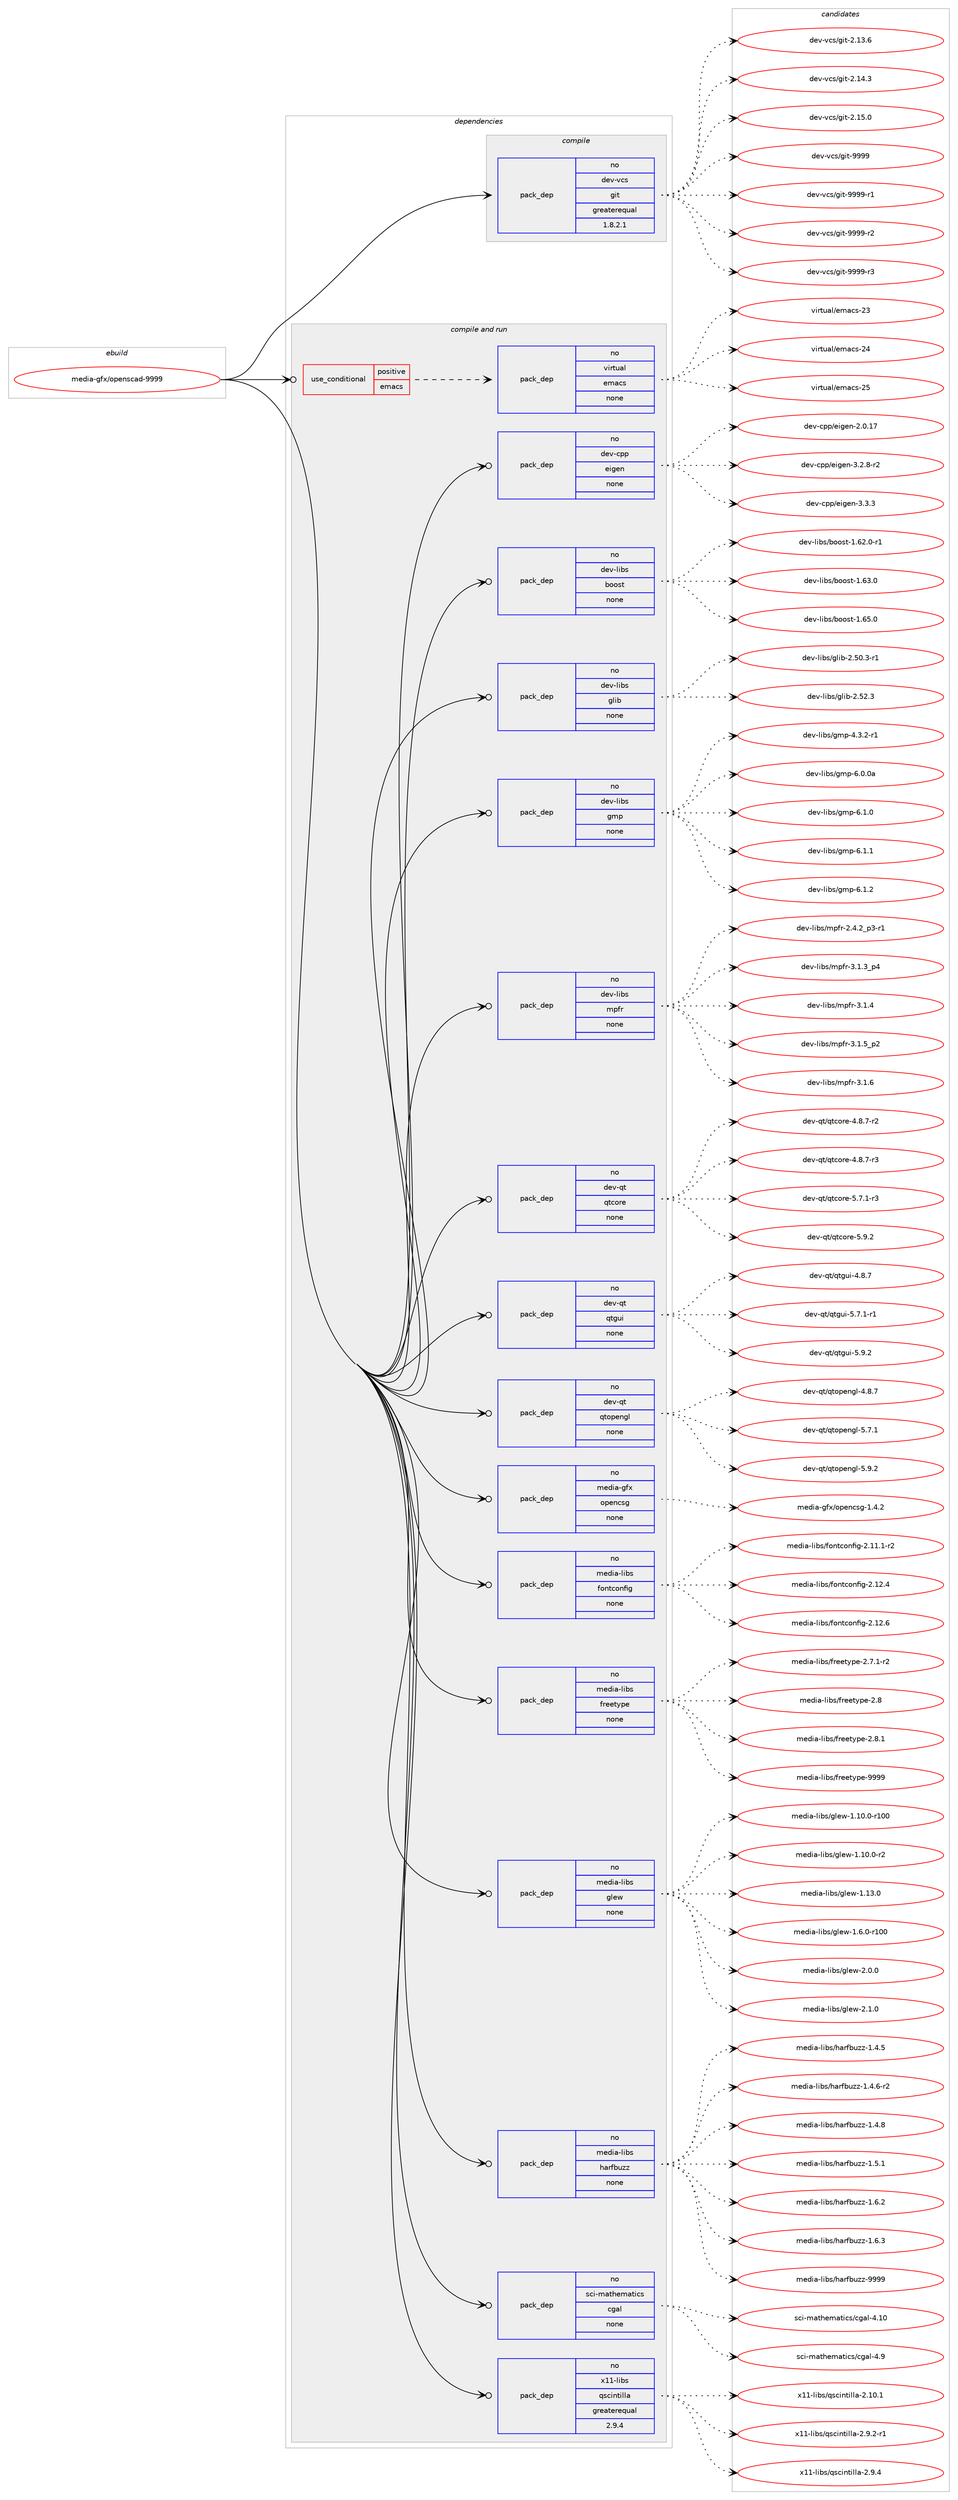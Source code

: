 digraph prolog {

# *************
# Graph options
# *************

newrank=true;
concentrate=true;
compound=true;
graph [rankdir=LR,fontname=Helvetica,fontsize=10,ranksep=1.5];#, ranksep=2.5, nodesep=0.2];
edge  [arrowhead=vee];
node  [fontname=Helvetica,fontsize=10];

# **********
# The ebuild
# **********

subgraph cluster_leftcol {
color=gray;
rank=same;
label=<<i>ebuild</i>>;
id [label="media-gfx/openscad-9999", color=red, width=4, href="../media-gfx/openscad-9999.svg"];
}

# ****************
# The dependencies
# ****************

subgraph cluster_midcol {
color=gray;
label=<<i>dependencies</i>>;
subgraph cluster_compile {
fillcolor="#eeeeee";
style=filled;
label=<<i>compile</i>>;
subgraph pack263241 {
dependency357032 [label=<<TABLE BORDER="0" CELLBORDER="1" CELLSPACING="0" CELLPADDING="4" WIDTH="220"><TR><TD ROWSPAN="6" CELLPADDING="30">pack_dep</TD></TR><TR><TD WIDTH="110">no</TD></TR><TR><TD>dev-vcs</TD></TR><TR><TD>git</TD></TR><TR><TD>greaterequal</TD></TR><TR><TD>1.8.2.1</TD></TR></TABLE>>, shape=none, color=blue];
}
id:e -> dependency357032:w [weight=20,style="solid",arrowhead="vee"];
}
subgraph cluster_compileandrun {
fillcolor="#eeeeee";
style=filled;
label=<<i>compile and run</i>>;
subgraph cond88353 {
dependency357033 [label=<<TABLE BORDER="0" CELLBORDER="1" CELLSPACING="0" CELLPADDING="4"><TR><TD ROWSPAN="3" CELLPADDING="10">use_conditional</TD></TR><TR><TD>positive</TD></TR><TR><TD>emacs</TD></TR></TABLE>>, shape=none, color=red];
subgraph pack263242 {
dependency357034 [label=<<TABLE BORDER="0" CELLBORDER="1" CELLSPACING="0" CELLPADDING="4" WIDTH="220"><TR><TD ROWSPAN="6" CELLPADDING="30">pack_dep</TD></TR><TR><TD WIDTH="110">no</TD></TR><TR><TD>virtual</TD></TR><TR><TD>emacs</TD></TR><TR><TD>none</TD></TR><TR><TD></TD></TR></TABLE>>, shape=none, color=blue];
}
dependency357033:e -> dependency357034:w [weight=20,style="dashed",arrowhead="vee"];
}
id:e -> dependency357033:w [weight=20,style="solid",arrowhead="odotvee"];
subgraph pack263243 {
dependency357035 [label=<<TABLE BORDER="0" CELLBORDER="1" CELLSPACING="0" CELLPADDING="4" WIDTH="220"><TR><TD ROWSPAN="6" CELLPADDING="30">pack_dep</TD></TR><TR><TD WIDTH="110">no</TD></TR><TR><TD>dev-cpp</TD></TR><TR><TD>eigen</TD></TR><TR><TD>none</TD></TR><TR><TD></TD></TR></TABLE>>, shape=none, color=blue];
}
id:e -> dependency357035:w [weight=20,style="solid",arrowhead="odotvee"];
subgraph pack263244 {
dependency357036 [label=<<TABLE BORDER="0" CELLBORDER="1" CELLSPACING="0" CELLPADDING="4" WIDTH="220"><TR><TD ROWSPAN="6" CELLPADDING="30">pack_dep</TD></TR><TR><TD WIDTH="110">no</TD></TR><TR><TD>dev-libs</TD></TR><TR><TD>boost</TD></TR><TR><TD>none</TD></TR><TR><TD></TD></TR></TABLE>>, shape=none, color=blue];
}
id:e -> dependency357036:w [weight=20,style="solid",arrowhead="odotvee"];
subgraph pack263245 {
dependency357037 [label=<<TABLE BORDER="0" CELLBORDER="1" CELLSPACING="0" CELLPADDING="4" WIDTH="220"><TR><TD ROWSPAN="6" CELLPADDING="30">pack_dep</TD></TR><TR><TD WIDTH="110">no</TD></TR><TR><TD>dev-libs</TD></TR><TR><TD>glib</TD></TR><TR><TD>none</TD></TR><TR><TD></TD></TR></TABLE>>, shape=none, color=blue];
}
id:e -> dependency357037:w [weight=20,style="solid",arrowhead="odotvee"];
subgraph pack263246 {
dependency357038 [label=<<TABLE BORDER="0" CELLBORDER="1" CELLSPACING="0" CELLPADDING="4" WIDTH="220"><TR><TD ROWSPAN="6" CELLPADDING="30">pack_dep</TD></TR><TR><TD WIDTH="110">no</TD></TR><TR><TD>dev-libs</TD></TR><TR><TD>gmp</TD></TR><TR><TD>none</TD></TR><TR><TD></TD></TR></TABLE>>, shape=none, color=blue];
}
id:e -> dependency357038:w [weight=20,style="solid",arrowhead="odotvee"];
subgraph pack263247 {
dependency357039 [label=<<TABLE BORDER="0" CELLBORDER="1" CELLSPACING="0" CELLPADDING="4" WIDTH="220"><TR><TD ROWSPAN="6" CELLPADDING="30">pack_dep</TD></TR><TR><TD WIDTH="110">no</TD></TR><TR><TD>dev-libs</TD></TR><TR><TD>mpfr</TD></TR><TR><TD>none</TD></TR><TR><TD></TD></TR></TABLE>>, shape=none, color=blue];
}
id:e -> dependency357039:w [weight=20,style="solid",arrowhead="odotvee"];
subgraph pack263248 {
dependency357040 [label=<<TABLE BORDER="0" CELLBORDER="1" CELLSPACING="0" CELLPADDING="4" WIDTH="220"><TR><TD ROWSPAN="6" CELLPADDING="30">pack_dep</TD></TR><TR><TD WIDTH="110">no</TD></TR><TR><TD>dev-qt</TD></TR><TR><TD>qtcore</TD></TR><TR><TD>none</TD></TR><TR><TD></TD></TR></TABLE>>, shape=none, color=blue];
}
id:e -> dependency357040:w [weight=20,style="solid",arrowhead="odotvee"];
subgraph pack263249 {
dependency357041 [label=<<TABLE BORDER="0" CELLBORDER="1" CELLSPACING="0" CELLPADDING="4" WIDTH="220"><TR><TD ROWSPAN="6" CELLPADDING="30">pack_dep</TD></TR><TR><TD WIDTH="110">no</TD></TR><TR><TD>dev-qt</TD></TR><TR><TD>qtgui</TD></TR><TR><TD>none</TD></TR><TR><TD></TD></TR></TABLE>>, shape=none, color=blue];
}
id:e -> dependency357041:w [weight=20,style="solid",arrowhead="odotvee"];
subgraph pack263250 {
dependency357042 [label=<<TABLE BORDER="0" CELLBORDER="1" CELLSPACING="0" CELLPADDING="4" WIDTH="220"><TR><TD ROWSPAN="6" CELLPADDING="30">pack_dep</TD></TR><TR><TD WIDTH="110">no</TD></TR><TR><TD>dev-qt</TD></TR><TR><TD>qtopengl</TD></TR><TR><TD>none</TD></TR><TR><TD></TD></TR></TABLE>>, shape=none, color=blue];
}
id:e -> dependency357042:w [weight=20,style="solid",arrowhead="odotvee"];
subgraph pack263251 {
dependency357043 [label=<<TABLE BORDER="0" CELLBORDER="1" CELLSPACING="0" CELLPADDING="4" WIDTH="220"><TR><TD ROWSPAN="6" CELLPADDING="30">pack_dep</TD></TR><TR><TD WIDTH="110">no</TD></TR><TR><TD>media-gfx</TD></TR><TR><TD>opencsg</TD></TR><TR><TD>none</TD></TR><TR><TD></TD></TR></TABLE>>, shape=none, color=blue];
}
id:e -> dependency357043:w [weight=20,style="solid",arrowhead="odotvee"];
subgraph pack263252 {
dependency357044 [label=<<TABLE BORDER="0" CELLBORDER="1" CELLSPACING="0" CELLPADDING="4" WIDTH="220"><TR><TD ROWSPAN="6" CELLPADDING="30">pack_dep</TD></TR><TR><TD WIDTH="110">no</TD></TR><TR><TD>media-libs</TD></TR><TR><TD>fontconfig</TD></TR><TR><TD>none</TD></TR><TR><TD></TD></TR></TABLE>>, shape=none, color=blue];
}
id:e -> dependency357044:w [weight=20,style="solid",arrowhead="odotvee"];
subgraph pack263253 {
dependency357045 [label=<<TABLE BORDER="0" CELLBORDER="1" CELLSPACING="0" CELLPADDING="4" WIDTH="220"><TR><TD ROWSPAN="6" CELLPADDING="30">pack_dep</TD></TR><TR><TD WIDTH="110">no</TD></TR><TR><TD>media-libs</TD></TR><TR><TD>freetype</TD></TR><TR><TD>none</TD></TR><TR><TD></TD></TR></TABLE>>, shape=none, color=blue];
}
id:e -> dependency357045:w [weight=20,style="solid",arrowhead="odotvee"];
subgraph pack263254 {
dependency357046 [label=<<TABLE BORDER="0" CELLBORDER="1" CELLSPACING="0" CELLPADDING="4" WIDTH="220"><TR><TD ROWSPAN="6" CELLPADDING="30">pack_dep</TD></TR><TR><TD WIDTH="110">no</TD></TR><TR><TD>media-libs</TD></TR><TR><TD>glew</TD></TR><TR><TD>none</TD></TR><TR><TD></TD></TR></TABLE>>, shape=none, color=blue];
}
id:e -> dependency357046:w [weight=20,style="solid",arrowhead="odotvee"];
subgraph pack263255 {
dependency357047 [label=<<TABLE BORDER="0" CELLBORDER="1" CELLSPACING="0" CELLPADDING="4" WIDTH="220"><TR><TD ROWSPAN="6" CELLPADDING="30">pack_dep</TD></TR><TR><TD WIDTH="110">no</TD></TR><TR><TD>media-libs</TD></TR><TR><TD>harfbuzz</TD></TR><TR><TD>none</TD></TR><TR><TD></TD></TR></TABLE>>, shape=none, color=blue];
}
id:e -> dependency357047:w [weight=20,style="solid",arrowhead="odotvee"];
subgraph pack263256 {
dependency357048 [label=<<TABLE BORDER="0" CELLBORDER="1" CELLSPACING="0" CELLPADDING="4" WIDTH="220"><TR><TD ROWSPAN="6" CELLPADDING="30">pack_dep</TD></TR><TR><TD WIDTH="110">no</TD></TR><TR><TD>sci-mathematics</TD></TR><TR><TD>cgal</TD></TR><TR><TD>none</TD></TR><TR><TD></TD></TR></TABLE>>, shape=none, color=blue];
}
id:e -> dependency357048:w [weight=20,style="solid",arrowhead="odotvee"];
subgraph pack263257 {
dependency357049 [label=<<TABLE BORDER="0" CELLBORDER="1" CELLSPACING="0" CELLPADDING="4" WIDTH="220"><TR><TD ROWSPAN="6" CELLPADDING="30">pack_dep</TD></TR><TR><TD WIDTH="110">no</TD></TR><TR><TD>x11-libs</TD></TR><TR><TD>qscintilla</TD></TR><TR><TD>greaterequal</TD></TR><TR><TD>2.9.4</TD></TR></TABLE>>, shape=none, color=blue];
}
id:e -> dependency357049:w [weight=20,style="solid",arrowhead="odotvee"];
}
subgraph cluster_run {
fillcolor="#eeeeee";
style=filled;
label=<<i>run</i>>;
}
}

# **************
# The candidates
# **************

subgraph cluster_choices {
rank=same;
color=gray;
label=<<i>candidates</i>>;

subgraph choice263241 {
color=black;
nodesep=1;
choice10010111845118991154710310511645504649514654 [label="dev-vcs/git-2.13.6", color=red, width=4,href="../dev-vcs/git-2.13.6.svg"];
choice10010111845118991154710310511645504649524651 [label="dev-vcs/git-2.14.3", color=red, width=4,href="../dev-vcs/git-2.14.3.svg"];
choice10010111845118991154710310511645504649534648 [label="dev-vcs/git-2.15.0", color=red, width=4,href="../dev-vcs/git-2.15.0.svg"];
choice1001011184511899115471031051164557575757 [label="dev-vcs/git-9999", color=red, width=4,href="../dev-vcs/git-9999.svg"];
choice10010111845118991154710310511645575757574511449 [label="dev-vcs/git-9999-r1", color=red, width=4,href="../dev-vcs/git-9999-r1.svg"];
choice10010111845118991154710310511645575757574511450 [label="dev-vcs/git-9999-r2", color=red, width=4,href="../dev-vcs/git-9999-r2.svg"];
choice10010111845118991154710310511645575757574511451 [label="dev-vcs/git-9999-r3", color=red, width=4,href="../dev-vcs/git-9999-r3.svg"];
dependency357032:e -> choice10010111845118991154710310511645504649514654:w [style=dotted,weight="100"];
dependency357032:e -> choice10010111845118991154710310511645504649524651:w [style=dotted,weight="100"];
dependency357032:e -> choice10010111845118991154710310511645504649534648:w [style=dotted,weight="100"];
dependency357032:e -> choice1001011184511899115471031051164557575757:w [style=dotted,weight="100"];
dependency357032:e -> choice10010111845118991154710310511645575757574511449:w [style=dotted,weight="100"];
dependency357032:e -> choice10010111845118991154710310511645575757574511450:w [style=dotted,weight="100"];
dependency357032:e -> choice10010111845118991154710310511645575757574511451:w [style=dotted,weight="100"];
}
subgraph choice263242 {
color=black;
nodesep=1;
choice11810511411611797108471011099799115455051 [label="virtual/emacs-23", color=red, width=4,href="../virtual/emacs-23.svg"];
choice11810511411611797108471011099799115455052 [label="virtual/emacs-24", color=red, width=4,href="../virtual/emacs-24.svg"];
choice11810511411611797108471011099799115455053 [label="virtual/emacs-25", color=red, width=4,href="../virtual/emacs-25.svg"];
dependency357034:e -> choice11810511411611797108471011099799115455051:w [style=dotted,weight="100"];
dependency357034:e -> choice11810511411611797108471011099799115455052:w [style=dotted,weight="100"];
dependency357034:e -> choice11810511411611797108471011099799115455053:w [style=dotted,weight="100"];
}
subgraph choice263243 {
color=black;
nodesep=1;
choice10010111845991121124710110510310111045504648464955 [label="dev-cpp/eigen-2.0.17", color=red, width=4,href="../dev-cpp/eigen-2.0.17.svg"];
choice1001011184599112112471011051031011104551465046564511450 [label="dev-cpp/eigen-3.2.8-r2", color=red, width=4,href="../dev-cpp/eigen-3.2.8-r2.svg"];
choice100101118459911211247101105103101110455146514651 [label="dev-cpp/eigen-3.3.3", color=red, width=4,href="../dev-cpp/eigen-3.3.3.svg"];
dependency357035:e -> choice10010111845991121124710110510310111045504648464955:w [style=dotted,weight="100"];
dependency357035:e -> choice1001011184599112112471011051031011104551465046564511450:w [style=dotted,weight="100"];
dependency357035:e -> choice100101118459911211247101105103101110455146514651:w [style=dotted,weight="100"];
}
subgraph choice263244 {
color=black;
nodesep=1;
choice10010111845108105981154798111111115116454946545046484511449 [label="dev-libs/boost-1.62.0-r1", color=red, width=4,href="../dev-libs/boost-1.62.0-r1.svg"];
choice1001011184510810598115479811111111511645494654514648 [label="dev-libs/boost-1.63.0", color=red, width=4,href="../dev-libs/boost-1.63.0.svg"];
choice1001011184510810598115479811111111511645494654534648 [label="dev-libs/boost-1.65.0", color=red, width=4,href="../dev-libs/boost-1.65.0.svg"];
dependency357036:e -> choice10010111845108105981154798111111115116454946545046484511449:w [style=dotted,weight="100"];
dependency357036:e -> choice1001011184510810598115479811111111511645494654514648:w [style=dotted,weight="100"];
dependency357036:e -> choice1001011184510810598115479811111111511645494654534648:w [style=dotted,weight="100"];
}
subgraph choice263245 {
color=black;
nodesep=1;
choice10010111845108105981154710310810598455046534846514511449 [label="dev-libs/glib-2.50.3-r1", color=red, width=4,href="../dev-libs/glib-2.50.3-r1.svg"];
choice1001011184510810598115471031081059845504653504651 [label="dev-libs/glib-2.52.3", color=red, width=4,href="../dev-libs/glib-2.52.3.svg"];
dependency357037:e -> choice10010111845108105981154710310810598455046534846514511449:w [style=dotted,weight="100"];
dependency357037:e -> choice1001011184510810598115471031081059845504653504651:w [style=dotted,weight="100"];
}
subgraph choice263246 {
color=black;
nodesep=1;
choice1001011184510810598115471031091124552465146504511449 [label="dev-libs/gmp-4.3.2-r1", color=red, width=4,href="../dev-libs/gmp-4.3.2-r1.svg"];
choice10010111845108105981154710310911245544648464897 [label="dev-libs/gmp-6.0.0a", color=red, width=4,href="../dev-libs/gmp-6.0.0a.svg"];
choice100101118451081059811547103109112455446494648 [label="dev-libs/gmp-6.1.0", color=red, width=4,href="../dev-libs/gmp-6.1.0.svg"];
choice100101118451081059811547103109112455446494649 [label="dev-libs/gmp-6.1.1", color=red, width=4,href="../dev-libs/gmp-6.1.1.svg"];
choice100101118451081059811547103109112455446494650 [label="dev-libs/gmp-6.1.2", color=red, width=4,href="../dev-libs/gmp-6.1.2.svg"];
dependency357038:e -> choice1001011184510810598115471031091124552465146504511449:w [style=dotted,weight="100"];
dependency357038:e -> choice10010111845108105981154710310911245544648464897:w [style=dotted,weight="100"];
dependency357038:e -> choice100101118451081059811547103109112455446494648:w [style=dotted,weight="100"];
dependency357038:e -> choice100101118451081059811547103109112455446494649:w [style=dotted,weight="100"];
dependency357038:e -> choice100101118451081059811547103109112455446494650:w [style=dotted,weight="100"];
}
subgraph choice263247 {
color=black;
nodesep=1;
choice10010111845108105981154710911210211445504652465095112514511449 [label="dev-libs/mpfr-2.4.2_p3-r1", color=red, width=4,href="../dev-libs/mpfr-2.4.2_p3-r1.svg"];
choice1001011184510810598115471091121021144551464946519511252 [label="dev-libs/mpfr-3.1.3_p4", color=red, width=4,href="../dev-libs/mpfr-3.1.3_p4.svg"];
choice100101118451081059811547109112102114455146494652 [label="dev-libs/mpfr-3.1.4", color=red, width=4,href="../dev-libs/mpfr-3.1.4.svg"];
choice1001011184510810598115471091121021144551464946539511250 [label="dev-libs/mpfr-3.1.5_p2", color=red, width=4,href="../dev-libs/mpfr-3.1.5_p2.svg"];
choice100101118451081059811547109112102114455146494654 [label="dev-libs/mpfr-3.1.6", color=red, width=4,href="../dev-libs/mpfr-3.1.6.svg"];
dependency357039:e -> choice10010111845108105981154710911210211445504652465095112514511449:w [style=dotted,weight="100"];
dependency357039:e -> choice1001011184510810598115471091121021144551464946519511252:w [style=dotted,weight="100"];
dependency357039:e -> choice100101118451081059811547109112102114455146494652:w [style=dotted,weight="100"];
dependency357039:e -> choice1001011184510810598115471091121021144551464946539511250:w [style=dotted,weight="100"];
dependency357039:e -> choice100101118451081059811547109112102114455146494654:w [style=dotted,weight="100"];
}
subgraph choice263248 {
color=black;
nodesep=1;
choice1001011184511311647113116991111141014552465646554511450 [label="dev-qt/qtcore-4.8.7-r2", color=red, width=4,href="../dev-qt/qtcore-4.8.7-r2.svg"];
choice1001011184511311647113116991111141014552465646554511451 [label="dev-qt/qtcore-4.8.7-r3", color=red, width=4,href="../dev-qt/qtcore-4.8.7-r3.svg"];
choice1001011184511311647113116991111141014553465546494511451 [label="dev-qt/qtcore-5.7.1-r3", color=red, width=4,href="../dev-qt/qtcore-5.7.1-r3.svg"];
choice100101118451131164711311699111114101455346574650 [label="dev-qt/qtcore-5.9.2", color=red, width=4,href="../dev-qt/qtcore-5.9.2.svg"];
dependency357040:e -> choice1001011184511311647113116991111141014552465646554511450:w [style=dotted,weight="100"];
dependency357040:e -> choice1001011184511311647113116991111141014552465646554511451:w [style=dotted,weight="100"];
dependency357040:e -> choice1001011184511311647113116991111141014553465546494511451:w [style=dotted,weight="100"];
dependency357040:e -> choice100101118451131164711311699111114101455346574650:w [style=dotted,weight="100"];
}
subgraph choice263249 {
color=black;
nodesep=1;
choice1001011184511311647113116103117105455246564655 [label="dev-qt/qtgui-4.8.7", color=red, width=4,href="../dev-qt/qtgui-4.8.7.svg"];
choice10010111845113116471131161031171054553465546494511449 [label="dev-qt/qtgui-5.7.1-r1", color=red, width=4,href="../dev-qt/qtgui-5.7.1-r1.svg"];
choice1001011184511311647113116103117105455346574650 [label="dev-qt/qtgui-5.9.2", color=red, width=4,href="../dev-qt/qtgui-5.9.2.svg"];
dependency357041:e -> choice1001011184511311647113116103117105455246564655:w [style=dotted,weight="100"];
dependency357041:e -> choice10010111845113116471131161031171054553465546494511449:w [style=dotted,weight="100"];
dependency357041:e -> choice1001011184511311647113116103117105455346574650:w [style=dotted,weight="100"];
}
subgraph choice263250 {
color=black;
nodesep=1;
choice1001011184511311647113116111112101110103108455246564655 [label="dev-qt/qtopengl-4.8.7", color=red, width=4,href="../dev-qt/qtopengl-4.8.7.svg"];
choice1001011184511311647113116111112101110103108455346554649 [label="dev-qt/qtopengl-5.7.1", color=red, width=4,href="../dev-qt/qtopengl-5.7.1.svg"];
choice1001011184511311647113116111112101110103108455346574650 [label="dev-qt/qtopengl-5.9.2", color=red, width=4,href="../dev-qt/qtopengl-5.9.2.svg"];
dependency357042:e -> choice1001011184511311647113116111112101110103108455246564655:w [style=dotted,weight="100"];
dependency357042:e -> choice1001011184511311647113116111112101110103108455346554649:w [style=dotted,weight="100"];
dependency357042:e -> choice1001011184511311647113116111112101110103108455346574650:w [style=dotted,weight="100"];
}
subgraph choice263251 {
color=black;
nodesep=1;
choice10910110010597451031021204711111210111099115103454946524650 [label="media-gfx/opencsg-1.4.2", color=red, width=4,href="../media-gfx/opencsg-1.4.2.svg"];
dependency357043:e -> choice10910110010597451031021204711111210111099115103454946524650:w [style=dotted,weight="100"];
}
subgraph choice263252 {
color=black;
nodesep=1;
choice1091011001059745108105981154710211111011699111110102105103455046494946494511450 [label="media-libs/fontconfig-2.11.1-r2", color=red, width=4,href="../media-libs/fontconfig-2.11.1-r2.svg"];
choice109101100105974510810598115471021111101169911111010210510345504649504652 [label="media-libs/fontconfig-2.12.4", color=red, width=4,href="../media-libs/fontconfig-2.12.4.svg"];
choice109101100105974510810598115471021111101169911111010210510345504649504654 [label="media-libs/fontconfig-2.12.6", color=red, width=4,href="../media-libs/fontconfig-2.12.6.svg"];
dependency357044:e -> choice1091011001059745108105981154710211111011699111110102105103455046494946494511450:w [style=dotted,weight="100"];
dependency357044:e -> choice109101100105974510810598115471021111101169911111010210510345504649504652:w [style=dotted,weight="100"];
dependency357044:e -> choice109101100105974510810598115471021111101169911111010210510345504649504654:w [style=dotted,weight="100"];
}
subgraph choice263253 {
color=black;
nodesep=1;
choice109101100105974510810598115471021141011011161211121014550465546494511450 [label="media-libs/freetype-2.7.1-r2", color=red, width=4,href="../media-libs/freetype-2.7.1-r2.svg"];
choice1091011001059745108105981154710211410110111612111210145504656 [label="media-libs/freetype-2.8", color=red, width=4,href="../media-libs/freetype-2.8.svg"];
choice10910110010597451081059811547102114101101116121112101455046564649 [label="media-libs/freetype-2.8.1", color=red, width=4,href="../media-libs/freetype-2.8.1.svg"];
choice109101100105974510810598115471021141011011161211121014557575757 [label="media-libs/freetype-9999", color=red, width=4,href="../media-libs/freetype-9999.svg"];
dependency357045:e -> choice109101100105974510810598115471021141011011161211121014550465546494511450:w [style=dotted,weight="100"];
dependency357045:e -> choice1091011001059745108105981154710211410110111612111210145504656:w [style=dotted,weight="100"];
dependency357045:e -> choice10910110010597451081059811547102114101101116121112101455046564649:w [style=dotted,weight="100"];
dependency357045:e -> choice109101100105974510810598115471021141011011161211121014557575757:w [style=dotted,weight="100"];
}
subgraph choice263254 {
color=black;
nodesep=1;
choice109101100105974510810598115471031081011194549464948464845114494848 [label="media-libs/glew-1.10.0-r100", color=red, width=4,href="../media-libs/glew-1.10.0-r100.svg"];
choice10910110010597451081059811547103108101119454946494846484511450 [label="media-libs/glew-1.10.0-r2", color=red, width=4,href="../media-libs/glew-1.10.0-r2.svg"];
choice1091011001059745108105981154710310810111945494649514648 [label="media-libs/glew-1.13.0", color=red, width=4,href="../media-libs/glew-1.13.0.svg"];
choice1091011001059745108105981154710310810111945494654464845114494848 [label="media-libs/glew-1.6.0-r100", color=red, width=4,href="../media-libs/glew-1.6.0-r100.svg"];
choice10910110010597451081059811547103108101119455046484648 [label="media-libs/glew-2.0.0", color=red, width=4,href="../media-libs/glew-2.0.0.svg"];
choice10910110010597451081059811547103108101119455046494648 [label="media-libs/glew-2.1.0", color=red, width=4,href="../media-libs/glew-2.1.0.svg"];
dependency357046:e -> choice109101100105974510810598115471031081011194549464948464845114494848:w [style=dotted,weight="100"];
dependency357046:e -> choice10910110010597451081059811547103108101119454946494846484511450:w [style=dotted,weight="100"];
dependency357046:e -> choice1091011001059745108105981154710310810111945494649514648:w [style=dotted,weight="100"];
dependency357046:e -> choice1091011001059745108105981154710310810111945494654464845114494848:w [style=dotted,weight="100"];
dependency357046:e -> choice10910110010597451081059811547103108101119455046484648:w [style=dotted,weight="100"];
dependency357046:e -> choice10910110010597451081059811547103108101119455046494648:w [style=dotted,weight="100"];
}
subgraph choice263255 {
color=black;
nodesep=1;
choice109101100105974510810598115471049711410298117122122454946524653 [label="media-libs/harfbuzz-1.4.5", color=red, width=4,href="../media-libs/harfbuzz-1.4.5.svg"];
choice1091011001059745108105981154710497114102981171221224549465246544511450 [label="media-libs/harfbuzz-1.4.6-r2", color=red, width=4,href="../media-libs/harfbuzz-1.4.6-r2.svg"];
choice109101100105974510810598115471049711410298117122122454946524656 [label="media-libs/harfbuzz-1.4.8", color=red, width=4,href="../media-libs/harfbuzz-1.4.8.svg"];
choice109101100105974510810598115471049711410298117122122454946534649 [label="media-libs/harfbuzz-1.5.1", color=red, width=4,href="../media-libs/harfbuzz-1.5.1.svg"];
choice109101100105974510810598115471049711410298117122122454946544650 [label="media-libs/harfbuzz-1.6.2", color=red, width=4,href="../media-libs/harfbuzz-1.6.2.svg"];
choice109101100105974510810598115471049711410298117122122454946544651 [label="media-libs/harfbuzz-1.6.3", color=red, width=4,href="../media-libs/harfbuzz-1.6.3.svg"];
choice1091011001059745108105981154710497114102981171221224557575757 [label="media-libs/harfbuzz-9999", color=red, width=4,href="../media-libs/harfbuzz-9999.svg"];
dependency357047:e -> choice109101100105974510810598115471049711410298117122122454946524653:w [style=dotted,weight="100"];
dependency357047:e -> choice1091011001059745108105981154710497114102981171221224549465246544511450:w [style=dotted,weight="100"];
dependency357047:e -> choice109101100105974510810598115471049711410298117122122454946524656:w [style=dotted,weight="100"];
dependency357047:e -> choice109101100105974510810598115471049711410298117122122454946534649:w [style=dotted,weight="100"];
dependency357047:e -> choice109101100105974510810598115471049711410298117122122454946544650:w [style=dotted,weight="100"];
dependency357047:e -> choice109101100105974510810598115471049711410298117122122454946544651:w [style=dotted,weight="100"];
dependency357047:e -> choice1091011001059745108105981154710497114102981171221224557575757:w [style=dotted,weight="100"];
}
subgraph choice263256 {
color=black;
nodesep=1;
choice11599105451099711610410110997116105991154799103971084552464948 [label="sci-mathematics/cgal-4.10", color=red, width=4,href="../sci-mathematics/cgal-4.10.svg"];
choice115991054510997116104101109971161059911547991039710845524657 [label="sci-mathematics/cgal-4.9", color=red, width=4,href="../sci-mathematics/cgal-4.9.svg"];
dependency357048:e -> choice11599105451099711610410110997116105991154799103971084552464948:w [style=dotted,weight="100"];
dependency357048:e -> choice115991054510997116104101109971161059911547991039710845524657:w [style=dotted,weight="100"];
}
subgraph choice263257 {
color=black;
nodesep=1;
choice1204949451081059811547113115991051101161051081089745504649484649 [label="x11-libs/qscintilla-2.10.1", color=red, width=4,href="../x11-libs/qscintilla-2.10.1.svg"];
choice120494945108105981154711311599105110116105108108974550465746504511449 [label="x11-libs/qscintilla-2.9.2-r1", color=red, width=4,href="../x11-libs/qscintilla-2.9.2-r1.svg"];
choice12049494510810598115471131159910511011610510810897455046574652 [label="x11-libs/qscintilla-2.9.4", color=red, width=4,href="../x11-libs/qscintilla-2.9.4.svg"];
dependency357049:e -> choice1204949451081059811547113115991051101161051081089745504649484649:w [style=dotted,weight="100"];
dependency357049:e -> choice120494945108105981154711311599105110116105108108974550465746504511449:w [style=dotted,weight="100"];
dependency357049:e -> choice12049494510810598115471131159910511011610510810897455046574652:w [style=dotted,weight="100"];
}
}

}
